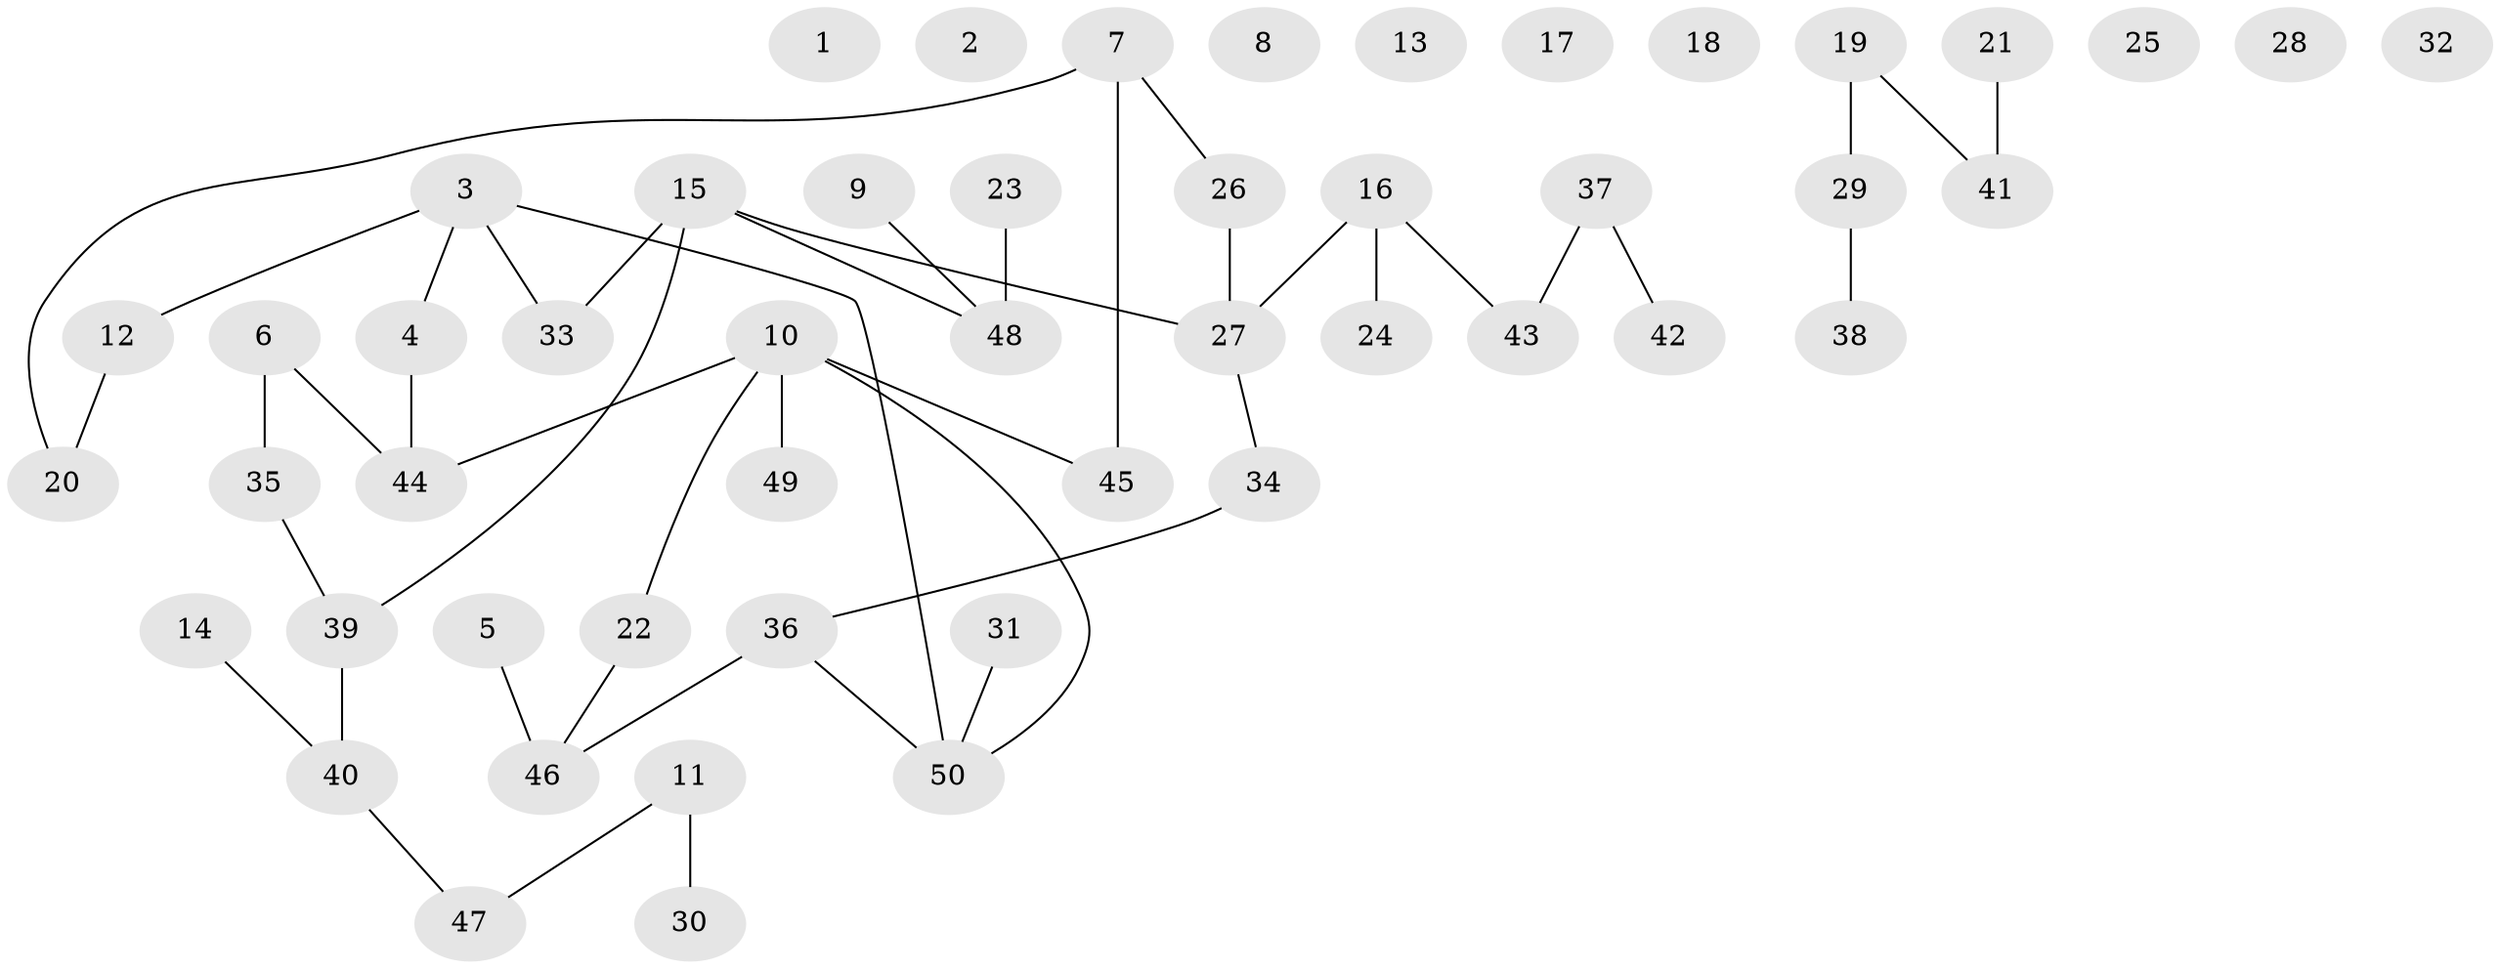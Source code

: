 // Generated by graph-tools (version 1.1) at 2025/33/03/09/25 02:33:58]
// undirected, 50 vertices, 45 edges
graph export_dot {
graph [start="1"]
  node [color=gray90,style=filled];
  1;
  2;
  3;
  4;
  5;
  6;
  7;
  8;
  9;
  10;
  11;
  12;
  13;
  14;
  15;
  16;
  17;
  18;
  19;
  20;
  21;
  22;
  23;
  24;
  25;
  26;
  27;
  28;
  29;
  30;
  31;
  32;
  33;
  34;
  35;
  36;
  37;
  38;
  39;
  40;
  41;
  42;
  43;
  44;
  45;
  46;
  47;
  48;
  49;
  50;
  3 -- 4;
  3 -- 12;
  3 -- 33;
  3 -- 50;
  4 -- 44;
  5 -- 46;
  6 -- 35;
  6 -- 44;
  7 -- 20;
  7 -- 26;
  7 -- 45;
  9 -- 48;
  10 -- 22;
  10 -- 44;
  10 -- 45;
  10 -- 49;
  10 -- 50;
  11 -- 30;
  11 -- 47;
  12 -- 20;
  14 -- 40;
  15 -- 27;
  15 -- 33;
  15 -- 39;
  15 -- 48;
  16 -- 24;
  16 -- 27;
  16 -- 43;
  19 -- 29;
  19 -- 41;
  21 -- 41;
  22 -- 46;
  23 -- 48;
  26 -- 27;
  27 -- 34;
  29 -- 38;
  31 -- 50;
  34 -- 36;
  35 -- 39;
  36 -- 46;
  36 -- 50;
  37 -- 42;
  37 -- 43;
  39 -- 40;
  40 -- 47;
}
